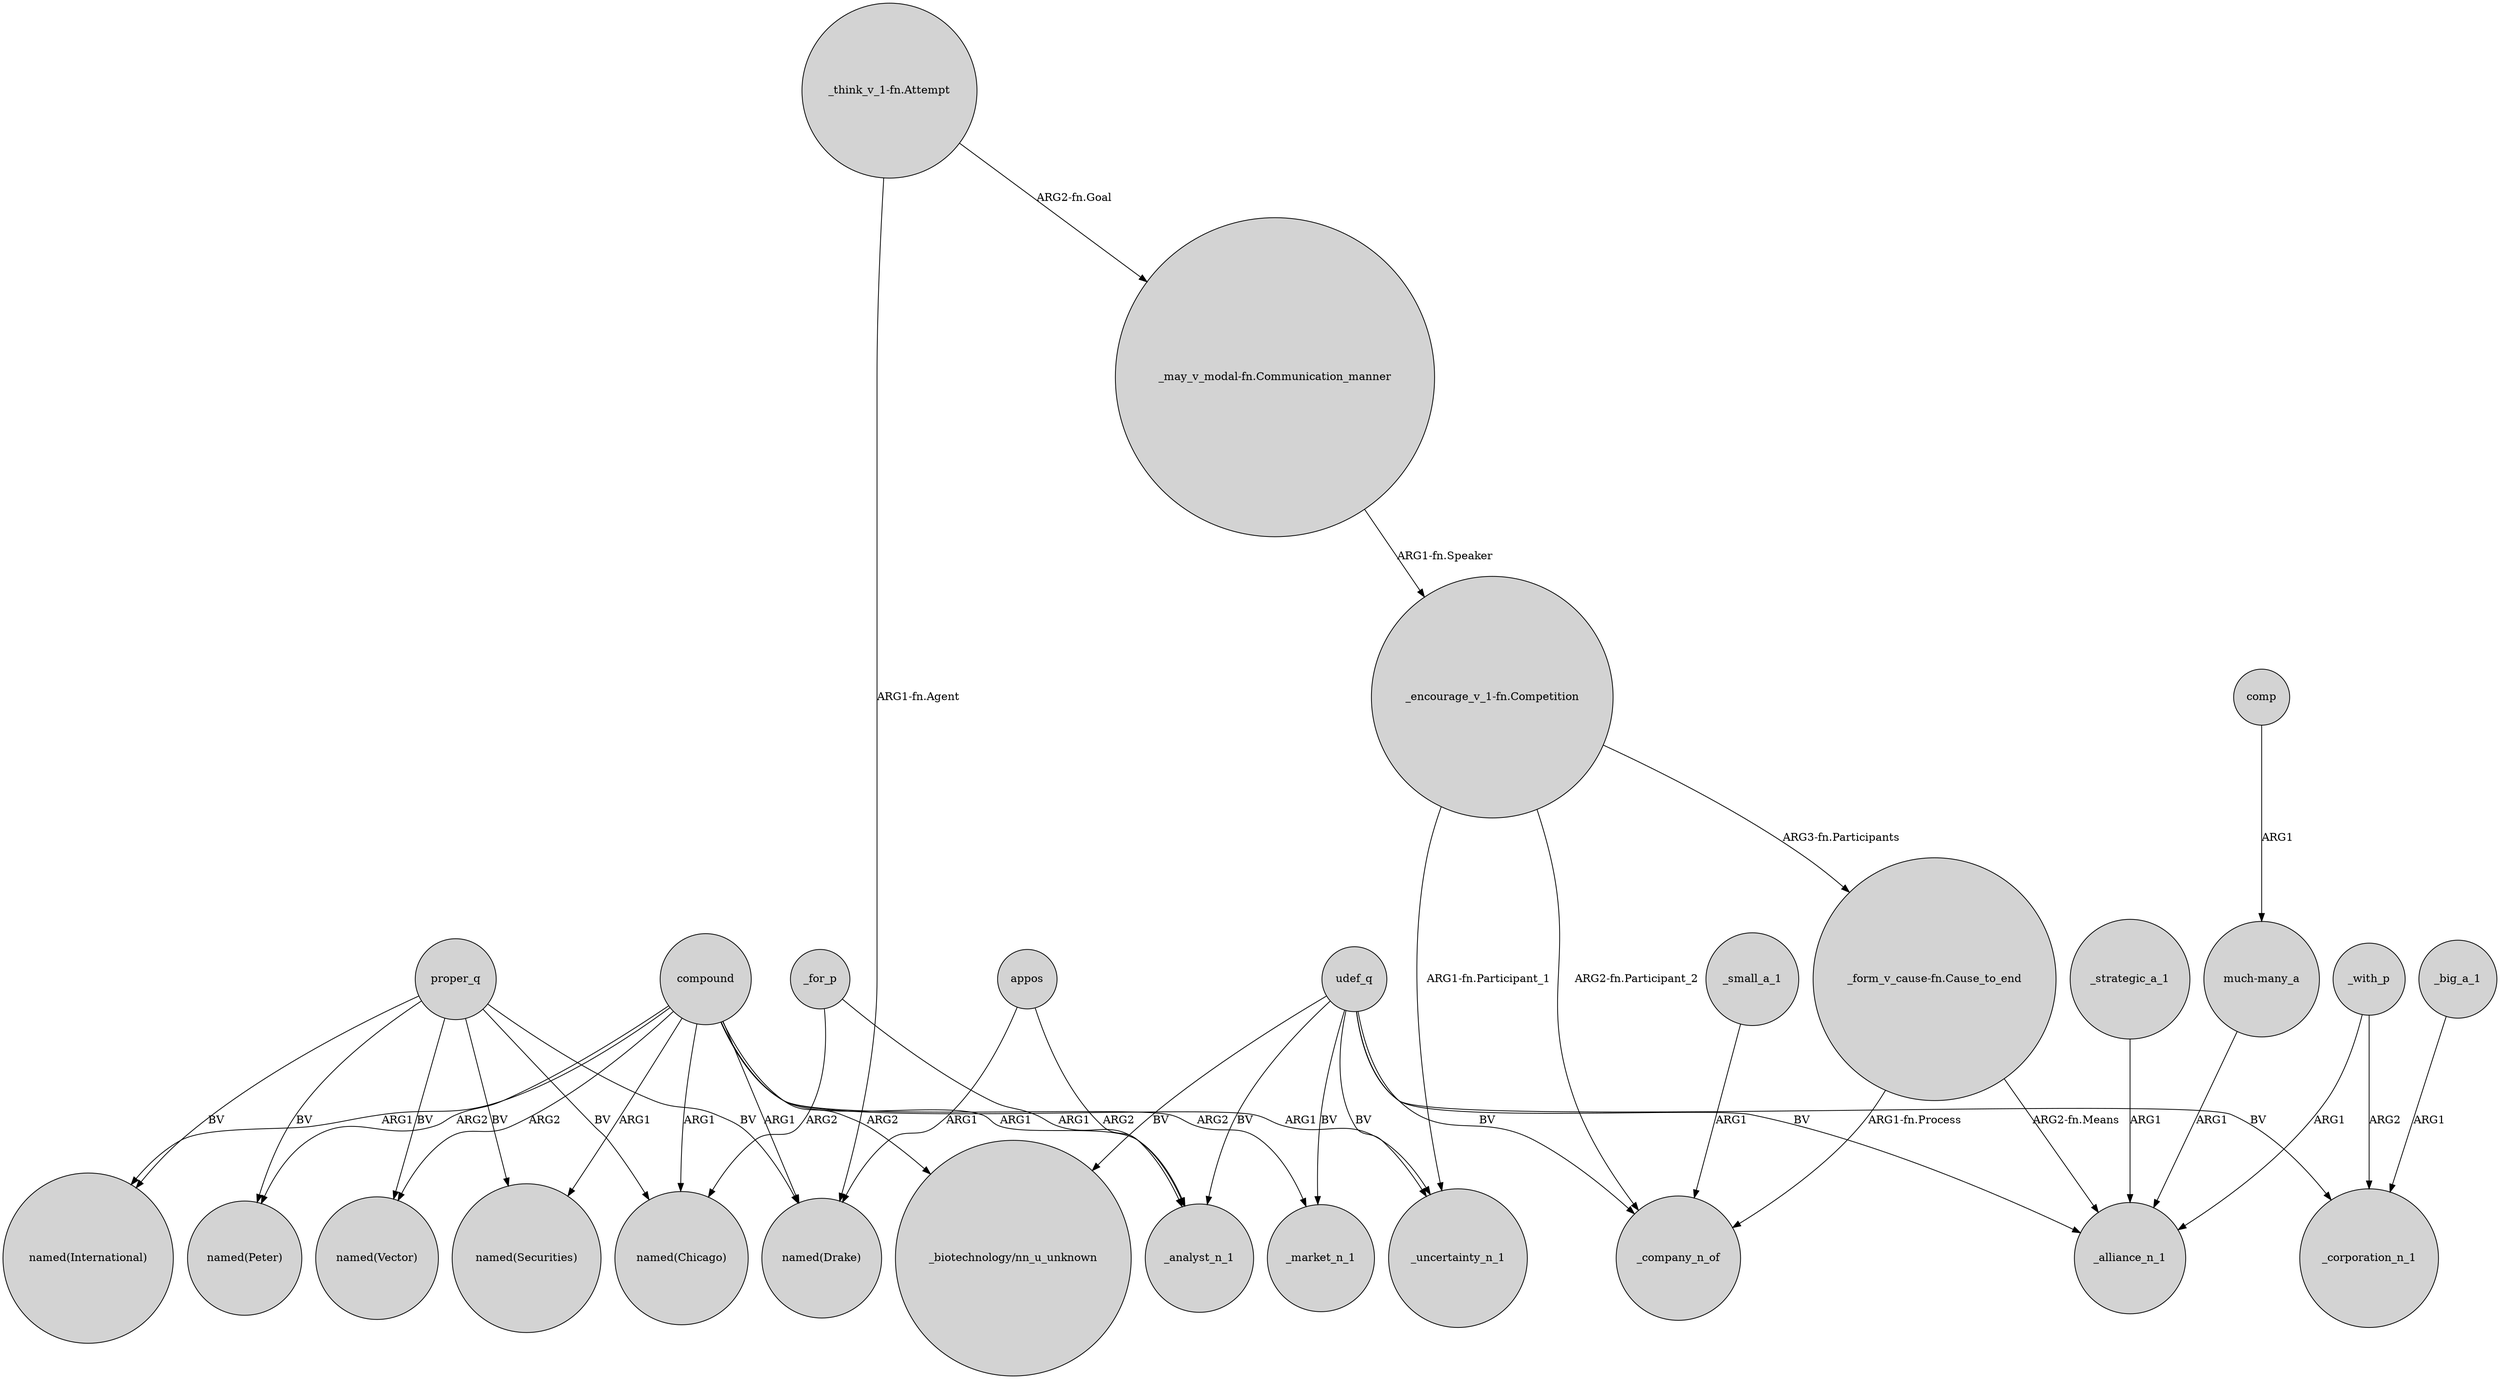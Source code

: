 digraph {
	node [shape=circle style=filled]
	"_encourage_v_1-fn.Competition" -> _uncertainty_n_1 [label="ARG1-fn.Participant_1"]
	udef_q -> _market_n_1 [label=BV]
	proper_q -> "named(Securities)" [label=BV]
	udef_q -> _analyst_n_1 [label=BV]
	proper_q -> "named(Peter)" [label=BV]
	_strategic_a_1 -> _alliance_n_1 [label=ARG1]
	compound -> _market_n_1 [label=ARG2]
	_with_p -> _corporation_n_1 [label=ARG2]
	udef_q -> _uncertainty_n_1 [label=BV]
	compound -> "_biotechnology/nn_u_unknown" [label=ARG2]
	_small_a_1 -> _company_n_of [label=ARG1]
	proper_q -> "named(Drake)" [label=BV]
	compound -> "named(International)" [label=ARG1]
	compound -> "named(Vector)" [label=ARG2]
	udef_q -> _alliance_n_1 [label=BV]
	appos -> "named(Drake)" [label=ARG1]
	compound -> _uncertainty_n_1 [label=ARG1]
	proper_q -> "named(Vector)" [label=BV]
	comp -> "much-many_a" [label=ARG1]
	compound -> "named(Peter)" [label=ARG2]
	udef_q -> "_biotechnology/nn_u_unknown" [label=BV]
	appos -> _analyst_n_1 [label=ARG2]
	proper_q -> "named(International)" [label=BV]
	compound -> _analyst_n_1 [label=ARG1]
	proper_q -> "named(Chicago)" [label=BV]
	udef_q -> _company_n_of [label=BV]
	"_form_v_cause-fn.Cause_to_end" -> _alliance_n_1 [label="ARG2-fn.Means"]
	compound -> "named(Chicago)" [label=ARG1]
	_for_p -> "named(Chicago)" [label=ARG2]
	"_think_v_1-fn.Attempt" -> "_may_v_modal-fn.Communication_manner" [label="ARG2-fn.Goal"]
	udef_q -> _corporation_n_1 [label=BV]
	_for_p -> _analyst_n_1 [label=ARG1]
	_big_a_1 -> _corporation_n_1 [label=ARG1]
	"_form_v_cause-fn.Cause_to_end" -> _company_n_of [label="ARG1-fn.Process"]
	_with_p -> _alliance_n_1 [label=ARG1]
	"_may_v_modal-fn.Communication_manner" -> "_encourage_v_1-fn.Competition" [label="ARG1-fn.Speaker"]
	"_think_v_1-fn.Attempt" -> "named(Drake)" [label="ARG1-fn.Agent"]
	"_encourage_v_1-fn.Competition" -> _company_n_of [label="ARG2-fn.Participant_2"]
	"_encourage_v_1-fn.Competition" -> "_form_v_cause-fn.Cause_to_end" [label="ARG3-fn.Participants"]
	compound -> "named(Drake)" [label=ARG1]
	"much-many_a" -> _alliance_n_1 [label=ARG1]
	compound -> "named(Securities)" [label=ARG1]
}
